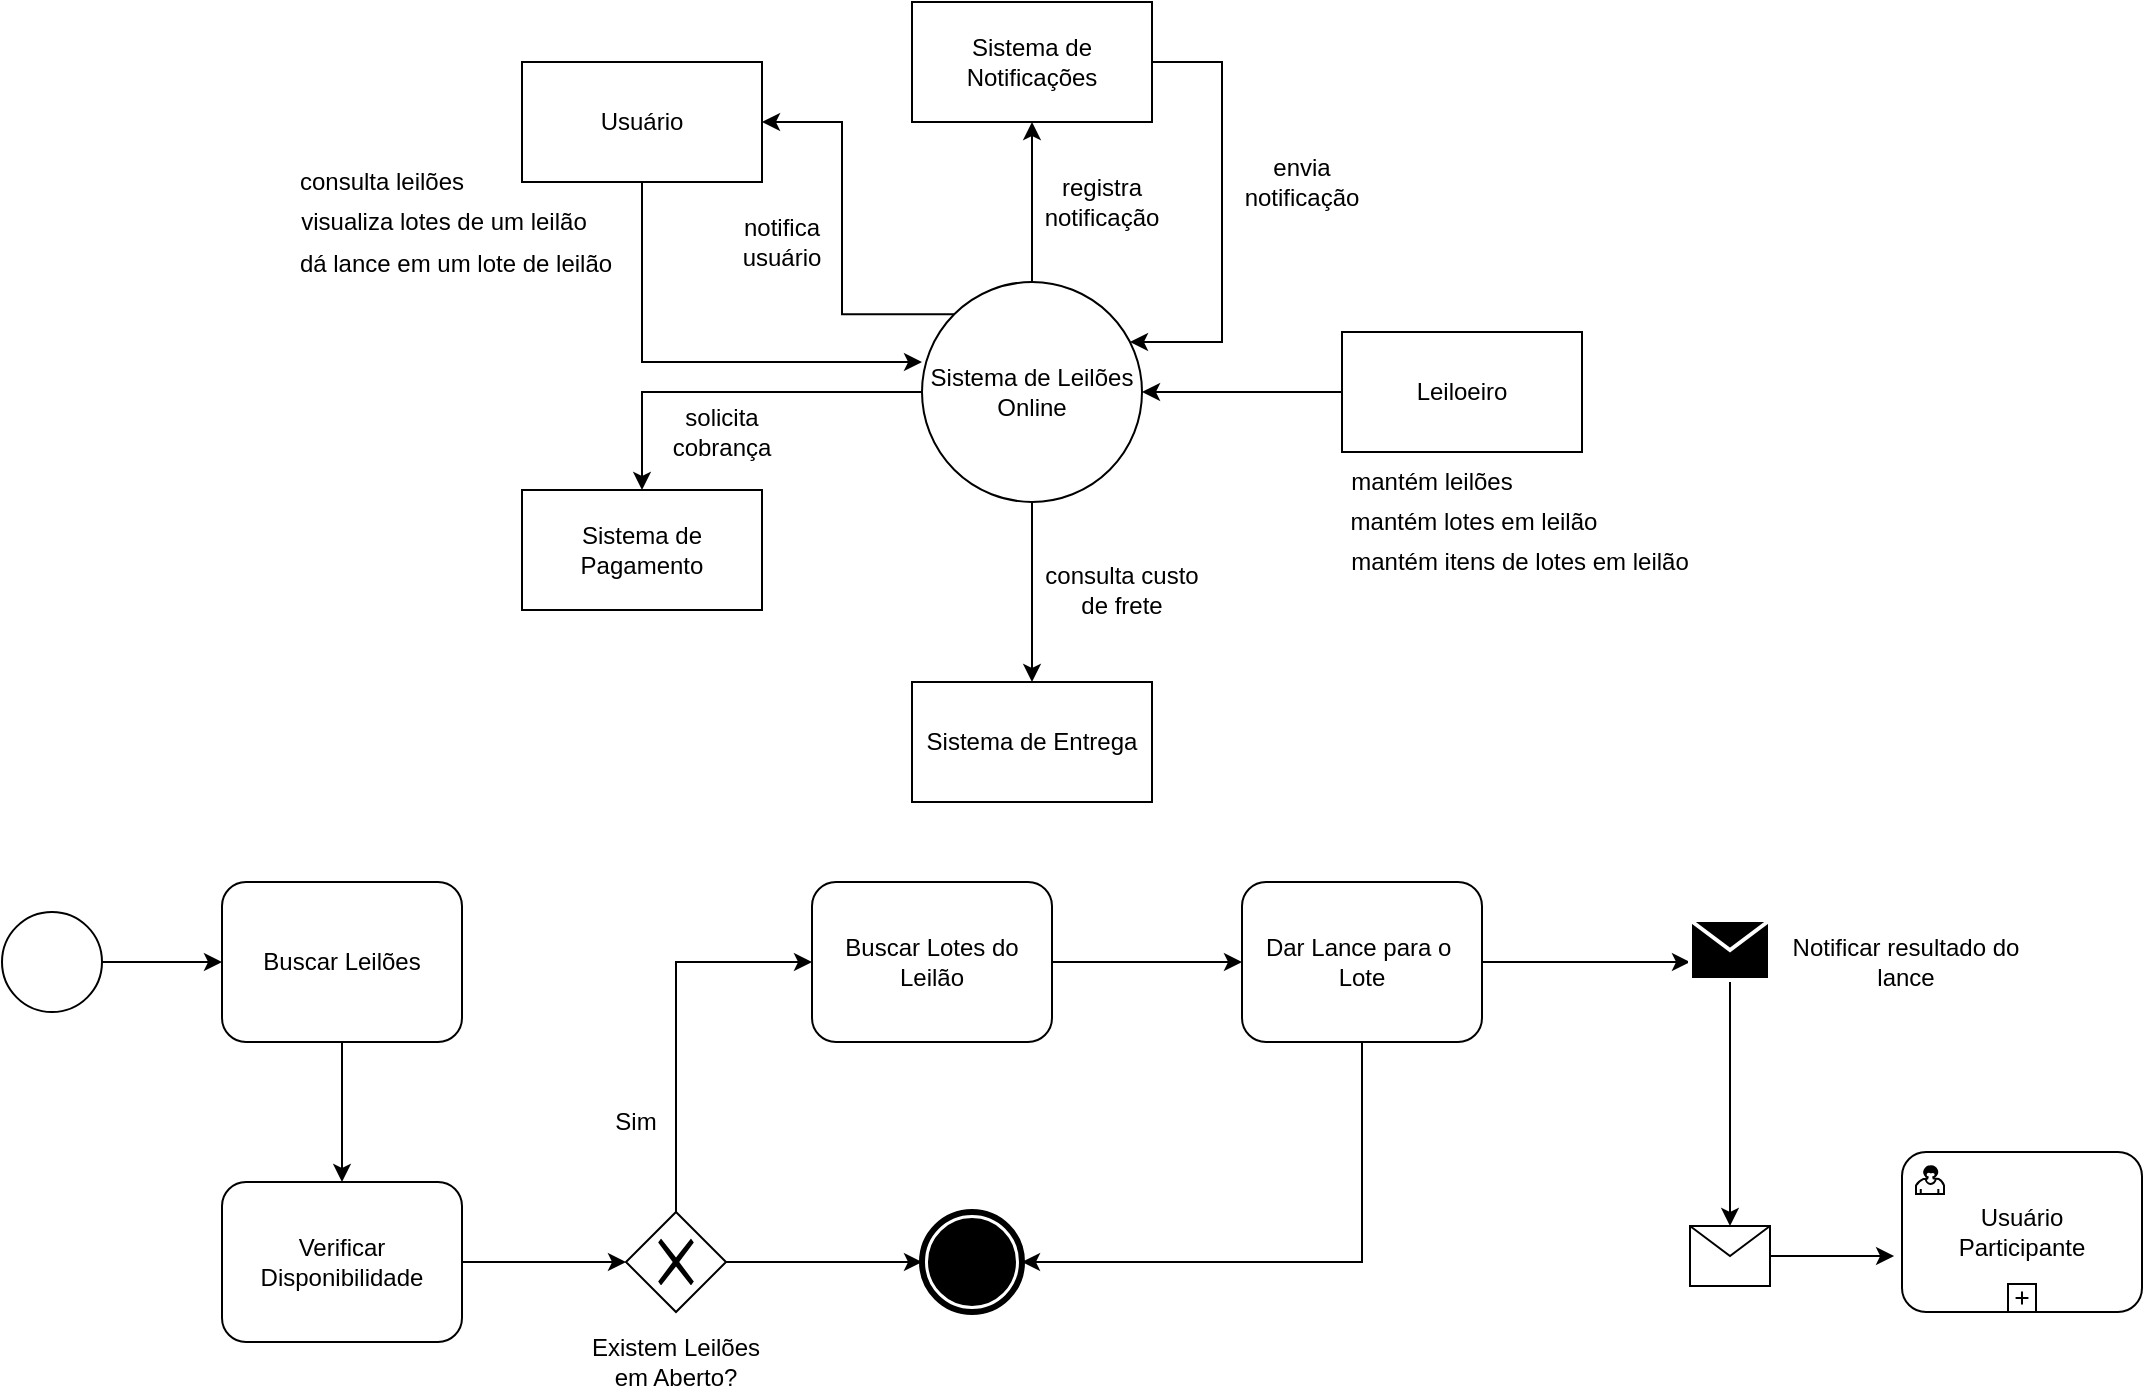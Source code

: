 <mxfile version="13.10.2" type="github">
  <diagram id="bAJttqMwJDMj7OCoj_rZ" name="Page-1">
    <mxGraphModel dx="1350" dy="745" grid="1" gridSize="10" guides="1" tooltips="1" connect="1" arrows="1" fold="1" page="1" pageScale="1" pageWidth="1169" pageHeight="827" math="0" shadow="0">
      <root>
        <mxCell id="0" />
        <mxCell id="1" parent="0" />
        <mxCell id="z-0xal3OJAEe9CHAQEKu-7" style="edgeStyle=orthogonalEdgeStyle;rounded=0;orthogonalLoop=1;jettySize=auto;html=1;entryX=0.5;entryY=0;entryDx=0;entryDy=0;" edge="1" parent="1" source="z-0xal3OJAEe9CHAQEKu-1" target="z-0xal3OJAEe9CHAQEKu-4">
          <mxGeometry relative="1" as="geometry" />
        </mxCell>
        <mxCell id="z-0xal3OJAEe9CHAQEKu-8" style="edgeStyle=orthogonalEdgeStyle;rounded=0;orthogonalLoop=1;jettySize=auto;html=1;" edge="1" parent="1" source="z-0xal3OJAEe9CHAQEKu-1" target="z-0xal3OJAEe9CHAQEKu-5">
          <mxGeometry relative="1" as="geometry" />
        </mxCell>
        <mxCell id="z-0xal3OJAEe9CHAQEKu-10" style="edgeStyle=orthogonalEdgeStyle;rounded=0;orthogonalLoop=1;jettySize=auto;html=1;" edge="1" parent="1" source="z-0xal3OJAEe9CHAQEKu-1" target="z-0xal3OJAEe9CHAQEKu-6">
          <mxGeometry relative="1" as="geometry" />
        </mxCell>
        <mxCell id="z-0xal3OJAEe9CHAQEKu-20" style="edgeStyle=orthogonalEdgeStyle;rounded=0;orthogonalLoop=1;jettySize=auto;html=1;exitX=0;exitY=0;exitDx=0;exitDy=0;entryX=1;entryY=0.5;entryDx=0;entryDy=0;" edge="1" parent="1" source="z-0xal3OJAEe9CHAQEKu-1" target="z-0xal3OJAEe9CHAQEKu-3">
          <mxGeometry relative="1" as="geometry" />
        </mxCell>
        <mxCell id="z-0xal3OJAEe9CHAQEKu-1" value="Sistema de Leilões Online" style="ellipse;whiteSpace=wrap;html=1;aspect=fixed;" vertex="1" parent="1">
          <mxGeometry x="520" y="140" width="110" height="110" as="geometry" />
        </mxCell>
        <mxCell id="z-0xal3OJAEe9CHAQEKu-9" style="edgeStyle=orthogonalEdgeStyle;rounded=0;orthogonalLoop=1;jettySize=auto;html=1;" edge="1" parent="1" source="z-0xal3OJAEe9CHAQEKu-2" target="z-0xal3OJAEe9CHAQEKu-1">
          <mxGeometry relative="1" as="geometry" />
        </mxCell>
        <mxCell id="z-0xal3OJAEe9CHAQEKu-2" value="Leiloeiro" style="rounded=0;whiteSpace=wrap;html=1;" vertex="1" parent="1">
          <mxGeometry x="730" y="165" width="120" height="60" as="geometry" />
        </mxCell>
        <mxCell id="z-0xal3OJAEe9CHAQEKu-13" style="edgeStyle=orthogonalEdgeStyle;rounded=0;orthogonalLoop=1;jettySize=auto;html=1;entryX=0;entryY=0.364;entryDx=0;entryDy=0;entryPerimeter=0;" edge="1" parent="1" source="z-0xal3OJAEe9CHAQEKu-3" target="z-0xal3OJAEe9CHAQEKu-1">
          <mxGeometry relative="1" as="geometry">
            <mxPoint x="380" y="180" as="targetPoint" />
            <Array as="points">
              <mxPoint x="380" y="180" />
            </Array>
          </mxGeometry>
        </mxCell>
        <mxCell id="z-0xal3OJAEe9CHAQEKu-3" value="Usuário" style="rounded=0;whiteSpace=wrap;html=1;" vertex="1" parent="1">
          <mxGeometry x="320" y="30" width="120" height="60" as="geometry" />
        </mxCell>
        <mxCell id="z-0xal3OJAEe9CHAQEKu-4" value="Sistema de Pagamento" style="rounded=0;whiteSpace=wrap;html=1;" vertex="1" parent="1">
          <mxGeometry x="320" y="244" width="120" height="60" as="geometry" />
        </mxCell>
        <mxCell id="z-0xal3OJAEe9CHAQEKu-5" value="Sistema de Entrega" style="rounded=0;whiteSpace=wrap;html=1;" vertex="1" parent="1">
          <mxGeometry x="515" y="340" width="120" height="60" as="geometry" />
        </mxCell>
        <mxCell id="z-0xal3OJAEe9CHAQEKu-12" style="edgeStyle=orthogonalEdgeStyle;rounded=0;orthogonalLoop=1;jettySize=auto;html=1;" edge="1" parent="1" source="z-0xal3OJAEe9CHAQEKu-6" target="z-0xal3OJAEe9CHAQEKu-1">
          <mxGeometry relative="1" as="geometry">
            <mxPoint x="660" y="170" as="targetPoint" />
            <Array as="points">
              <mxPoint x="670" y="30" />
              <mxPoint x="670" y="170" />
            </Array>
          </mxGeometry>
        </mxCell>
        <mxCell id="z-0xal3OJAEe9CHAQEKu-6" value="Sistema de Notificações" style="rounded=0;whiteSpace=wrap;html=1;" vertex="1" parent="1">
          <mxGeometry x="515" width="120" height="60" as="geometry" />
        </mxCell>
        <mxCell id="z-0xal3OJAEe9CHAQEKu-14" value="mantém leilões" style="text;html=1;strokeColor=none;fillColor=none;align=center;verticalAlign=middle;whiteSpace=wrap;rounded=0;" vertex="1" parent="1">
          <mxGeometry x="730" y="230" width="90" height="20" as="geometry" />
        </mxCell>
        <mxCell id="z-0xal3OJAEe9CHAQEKu-16" value="mantém lotes em leilão" style="text;html=1;strokeColor=none;fillColor=none;align=center;verticalAlign=middle;whiteSpace=wrap;rounded=0;" vertex="1" parent="1">
          <mxGeometry x="716" y="250" width="160" height="20" as="geometry" />
        </mxCell>
        <mxCell id="z-0xal3OJAEe9CHAQEKu-18" value="mantém itens de lotes em leilão" style="text;html=1;strokeColor=none;fillColor=none;align=center;verticalAlign=middle;whiteSpace=wrap;rounded=0;" vertex="1" parent="1">
          <mxGeometry x="684" y="270" width="270" height="20" as="geometry" />
        </mxCell>
        <mxCell id="z-0xal3OJAEe9CHAQEKu-19" value="dá lance em um lote de leilão" style="text;html=1;strokeColor=none;fillColor=none;align=center;verticalAlign=middle;whiteSpace=wrap;rounded=0;" vertex="1" parent="1">
          <mxGeometry x="202" y="121" width="170" height="20" as="geometry" />
        </mxCell>
        <mxCell id="z-0xal3OJAEe9CHAQEKu-21" value="notifica usuário" style="text;html=1;strokeColor=none;fillColor=none;align=center;verticalAlign=middle;whiteSpace=wrap;rounded=0;" vertex="1" parent="1">
          <mxGeometry x="430" y="110" width="40" height="20" as="geometry" />
        </mxCell>
        <mxCell id="z-0xal3OJAEe9CHAQEKu-22" value="registra notificação" style="text;html=1;strokeColor=none;fillColor=none;align=center;verticalAlign=middle;whiteSpace=wrap;rounded=0;" vertex="1" parent="1">
          <mxGeometry x="590" y="90" width="40" height="20" as="geometry" />
        </mxCell>
        <mxCell id="z-0xal3OJAEe9CHAQEKu-24" value="envia notificação" style="text;html=1;strokeColor=none;fillColor=none;align=center;verticalAlign=middle;whiteSpace=wrap;rounded=0;" vertex="1" parent="1">
          <mxGeometry x="690" y="80" width="40" height="20" as="geometry" />
        </mxCell>
        <mxCell id="z-0xal3OJAEe9CHAQEKu-25" value="consulta custo de frete" style="text;html=1;strokeColor=none;fillColor=none;align=center;verticalAlign=middle;whiteSpace=wrap;rounded=0;" vertex="1" parent="1">
          <mxGeometry x="580" y="284" width="80" height="20" as="geometry" />
        </mxCell>
        <mxCell id="z-0xal3OJAEe9CHAQEKu-26" value="solicita cobrança" style="text;html=1;strokeColor=none;fillColor=none;align=center;verticalAlign=middle;whiteSpace=wrap;rounded=0;" vertex="1" parent="1">
          <mxGeometry x="400" y="205" width="40" height="20" as="geometry" />
        </mxCell>
        <mxCell id="z-0xal3OJAEe9CHAQEKu-27" value="consulta leilões" style="text;html=1;strokeColor=none;fillColor=none;align=center;verticalAlign=middle;whiteSpace=wrap;rounded=0;" vertex="1" parent="1">
          <mxGeometry x="190" y="80" width="120" height="20" as="geometry" />
        </mxCell>
        <mxCell id="z-0xal3OJAEe9CHAQEKu-28" value="visualiza lotes de um leilão" style="text;html=1;strokeColor=none;fillColor=none;align=center;verticalAlign=middle;whiteSpace=wrap;rounded=0;" vertex="1" parent="1">
          <mxGeometry x="206" y="100" width="150" height="20" as="geometry" />
        </mxCell>
        <mxCell id="z-0xal3OJAEe9CHAQEKu-36" style="edgeStyle=orthogonalEdgeStyle;rounded=0;orthogonalLoop=1;jettySize=auto;html=1;entryX=0;entryY=0.5;entryDx=0;entryDy=0;" edge="1" parent="1" source="z-0xal3OJAEe9CHAQEKu-34" target="z-0xal3OJAEe9CHAQEKu-35">
          <mxGeometry relative="1" as="geometry" />
        </mxCell>
        <mxCell id="z-0xal3OJAEe9CHAQEKu-34" value="" style="shape=mxgraph.bpmn.shape;html=1;verticalLabelPosition=bottom;labelBackgroundColor=#ffffff;verticalAlign=top;align=center;perimeter=ellipsePerimeter;outlineConnect=0;outline=standard;symbol=general;" vertex="1" parent="1">
          <mxGeometry x="60" y="455" width="50" height="50" as="geometry" />
        </mxCell>
        <mxCell id="z-0xal3OJAEe9CHAQEKu-38" style="edgeStyle=orthogonalEdgeStyle;rounded=0;orthogonalLoop=1;jettySize=auto;html=1;" edge="1" parent="1" source="z-0xal3OJAEe9CHAQEKu-35" target="z-0xal3OJAEe9CHAQEKu-37">
          <mxGeometry relative="1" as="geometry" />
        </mxCell>
        <mxCell id="z-0xal3OJAEe9CHAQEKu-35" value="Buscar Leilões" style="shape=ext;rounded=1;html=1;whiteSpace=wrap;" vertex="1" parent="1">
          <mxGeometry x="170" y="440" width="120" height="80" as="geometry" />
        </mxCell>
        <mxCell id="z-0xal3OJAEe9CHAQEKu-40" style="edgeStyle=orthogonalEdgeStyle;rounded=0;orthogonalLoop=1;jettySize=auto;html=1;entryX=0;entryY=0.5;entryDx=0;entryDy=0;" edge="1" parent="1" source="z-0xal3OJAEe9CHAQEKu-37" target="z-0xal3OJAEe9CHAQEKu-39">
          <mxGeometry relative="1" as="geometry" />
        </mxCell>
        <mxCell id="z-0xal3OJAEe9CHAQEKu-37" value="Verificar Disponibilidade" style="shape=ext;rounded=1;html=1;whiteSpace=wrap;" vertex="1" parent="1">
          <mxGeometry x="170" y="590" width="120" height="80" as="geometry" />
        </mxCell>
        <mxCell id="z-0xal3OJAEe9CHAQEKu-43" style="edgeStyle=orthogonalEdgeStyle;rounded=0;orthogonalLoop=1;jettySize=auto;html=1;entryX=0;entryY=0.5;entryDx=0;entryDy=0;" edge="1" parent="1" source="z-0xal3OJAEe9CHAQEKu-39" target="z-0xal3OJAEe9CHAQEKu-42">
          <mxGeometry relative="1" as="geometry">
            <Array as="points">
              <mxPoint x="397" y="480" />
            </Array>
          </mxGeometry>
        </mxCell>
        <mxCell id="z-0xal3OJAEe9CHAQEKu-45" style="edgeStyle=orthogonalEdgeStyle;rounded=0;orthogonalLoop=1;jettySize=auto;html=1;entryX=0;entryY=0.5;entryDx=0;entryDy=0;" edge="1" parent="1" source="z-0xal3OJAEe9CHAQEKu-39" target="z-0xal3OJAEe9CHAQEKu-44">
          <mxGeometry relative="1" as="geometry" />
        </mxCell>
        <mxCell id="z-0xal3OJAEe9CHAQEKu-39" value="" style="shape=mxgraph.bpmn.shape;html=1;verticalLabelPosition=bottom;labelBackgroundColor=#ffffff;verticalAlign=top;align=center;perimeter=rhombusPerimeter;background=gateway;outlineConnect=0;outline=none;symbol=exclusiveGw;" vertex="1" parent="1">
          <mxGeometry x="372" y="605" width="50" height="50" as="geometry" />
        </mxCell>
        <mxCell id="z-0xal3OJAEe9CHAQEKu-41" value="Existem Leilões em Aberto?" style="text;html=1;strokeColor=none;fillColor=none;align=center;verticalAlign=middle;whiteSpace=wrap;rounded=0;" vertex="1" parent="1">
          <mxGeometry x="348" y="670" width="98" height="20" as="geometry" />
        </mxCell>
        <mxCell id="z-0xal3OJAEe9CHAQEKu-48" style="edgeStyle=orthogonalEdgeStyle;rounded=0;orthogonalLoop=1;jettySize=auto;html=1;entryX=0;entryY=0.5;entryDx=0;entryDy=0;" edge="1" parent="1" source="z-0xal3OJAEe9CHAQEKu-42" target="z-0xal3OJAEe9CHAQEKu-47">
          <mxGeometry relative="1" as="geometry" />
        </mxCell>
        <mxCell id="z-0xal3OJAEe9CHAQEKu-42" value="Buscar Lotes do Leilão" style="shape=ext;rounded=1;html=1;whiteSpace=wrap;" vertex="1" parent="1">
          <mxGeometry x="465" y="440" width="120" height="80" as="geometry" />
        </mxCell>
        <mxCell id="z-0xal3OJAEe9CHAQEKu-44" value="" style="shape=mxgraph.bpmn.shape;html=1;verticalLabelPosition=bottom;labelBackgroundColor=#ffffff;verticalAlign=top;align=center;perimeter=ellipsePerimeter;outlineConnect=0;outline=end;symbol=terminate;" vertex="1" parent="1">
          <mxGeometry x="520" y="605" width="50" height="50" as="geometry" />
        </mxCell>
        <mxCell id="z-0xal3OJAEe9CHAQEKu-46" value="Sim" style="text;html=1;strokeColor=none;fillColor=none;align=center;verticalAlign=middle;whiteSpace=wrap;rounded=0;" vertex="1" parent="1">
          <mxGeometry x="357" y="550" width="40" height="20" as="geometry" />
        </mxCell>
        <mxCell id="z-0xal3OJAEe9CHAQEKu-49" style="edgeStyle=orthogonalEdgeStyle;rounded=0;orthogonalLoop=1;jettySize=auto;html=1;entryX=1;entryY=0.5;entryDx=0;entryDy=0;" edge="1" parent="1" source="z-0xal3OJAEe9CHAQEKu-47" target="z-0xal3OJAEe9CHAQEKu-44">
          <mxGeometry relative="1" as="geometry">
            <Array as="points">
              <mxPoint x="740" y="630" />
            </Array>
          </mxGeometry>
        </mxCell>
        <mxCell id="z-0xal3OJAEe9CHAQEKu-51" style="edgeStyle=orthogonalEdgeStyle;rounded=0;orthogonalLoop=1;jettySize=auto;html=1;entryX=0;entryY=0.7;entryDx=0;entryDy=0;" edge="1" parent="1" source="z-0xal3OJAEe9CHAQEKu-47" target="z-0xal3OJAEe9CHAQEKu-50">
          <mxGeometry relative="1" as="geometry" />
        </mxCell>
        <mxCell id="z-0xal3OJAEe9CHAQEKu-47" value="Dar Lance para o&amp;nbsp; Lote" style="shape=ext;rounded=1;html=1;whiteSpace=wrap;" vertex="1" parent="1">
          <mxGeometry x="680" y="440" width="120" height="80" as="geometry" />
        </mxCell>
        <mxCell id="z-0xal3OJAEe9CHAQEKu-60" style="edgeStyle=orthogonalEdgeStyle;rounded=0;orthogonalLoop=1;jettySize=auto;html=1;entryX=0.5;entryY=0;entryDx=0;entryDy=0;" edge="1" parent="1" source="z-0xal3OJAEe9CHAQEKu-50" target="z-0xal3OJAEe9CHAQEKu-56">
          <mxGeometry relative="1" as="geometry" />
        </mxCell>
        <mxCell id="z-0xal3OJAEe9CHAQEKu-50" value="" style="shape=message;whiteSpace=wrap;html=1;outlineConnect=0;fillColor=#000000;strokeColor=#ffffff;strokeWidth=2;" vertex="1" parent="1">
          <mxGeometry x="904" y="459" width="40" height="30" as="geometry" />
        </mxCell>
        <mxCell id="z-0xal3OJAEe9CHAQEKu-52" value="Notificar resultado do lance" style="text;html=1;strokeColor=none;fillColor=none;align=center;verticalAlign=middle;whiteSpace=wrap;rounded=0;" vertex="1" parent="1">
          <mxGeometry x="944" y="470" width="136" height="20" as="geometry" />
        </mxCell>
        <mxCell id="z-0xal3OJAEe9CHAQEKu-53" value="Usuário &lt;br&gt;Participante" style="html=1;whiteSpace=wrap;rounded=1;dropTarget=0;" vertex="1" parent="1">
          <mxGeometry x="1010" y="575" width="120" height="80" as="geometry" />
        </mxCell>
        <mxCell id="z-0xal3OJAEe9CHAQEKu-54" value="" style="html=1;shape=mxgraph.bpmn.user_task;outlineConnect=0;" vertex="1" parent="z-0xal3OJAEe9CHAQEKu-53">
          <mxGeometry width="14" height="14" relative="1" as="geometry">
            <mxPoint x="7" y="7" as="offset" />
          </mxGeometry>
        </mxCell>
        <mxCell id="z-0xal3OJAEe9CHAQEKu-55" value="" style="html=1;shape=plus;outlineConnect=0;" vertex="1" parent="z-0xal3OJAEe9CHAQEKu-53">
          <mxGeometry x="0.5" y="1" width="14" height="14" relative="1" as="geometry">
            <mxPoint x="-7" y="-14" as="offset" />
          </mxGeometry>
        </mxCell>
        <mxCell id="z-0xal3OJAEe9CHAQEKu-57" style="edgeStyle=orthogonalEdgeStyle;rounded=0;orthogonalLoop=1;jettySize=auto;html=1;entryX=-0.033;entryY=0.65;entryDx=0;entryDy=0;entryPerimeter=0;" edge="1" parent="1" source="z-0xal3OJAEe9CHAQEKu-56" target="z-0xal3OJAEe9CHAQEKu-53">
          <mxGeometry relative="1" as="geometry" />
        </mxCell>
        <mxCell id="z-0xal3OJAEe9CHAQEKu-56" value="" style="shape=message;whiteSpace=wrap;html=1;outlineConnect=0;" vertex="1" parent="1">
          <mxGeometry x="904" y="612" width="40" height="30" as="geometry" />
        </mxCell>
      </root>
    </mxGraphModel>
  </diagram>
</mxfile>
